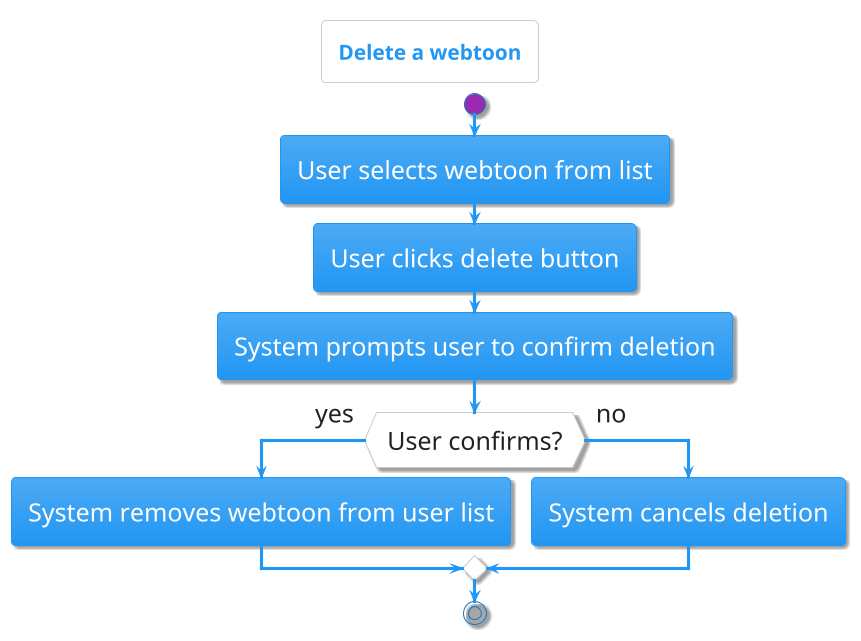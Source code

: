 @startuml
!theme materia
title Delete a webtoon
skinparam defaultFontSize 24

start
:User selects webtoon from list;
:User clicks delete button;
:System prompts user to confirm deletion;
if (User confirms?) then (yes)
  :System removes webtoon from user list;
else (no)
  :System cancels deletion;
endif
stop
@enduml